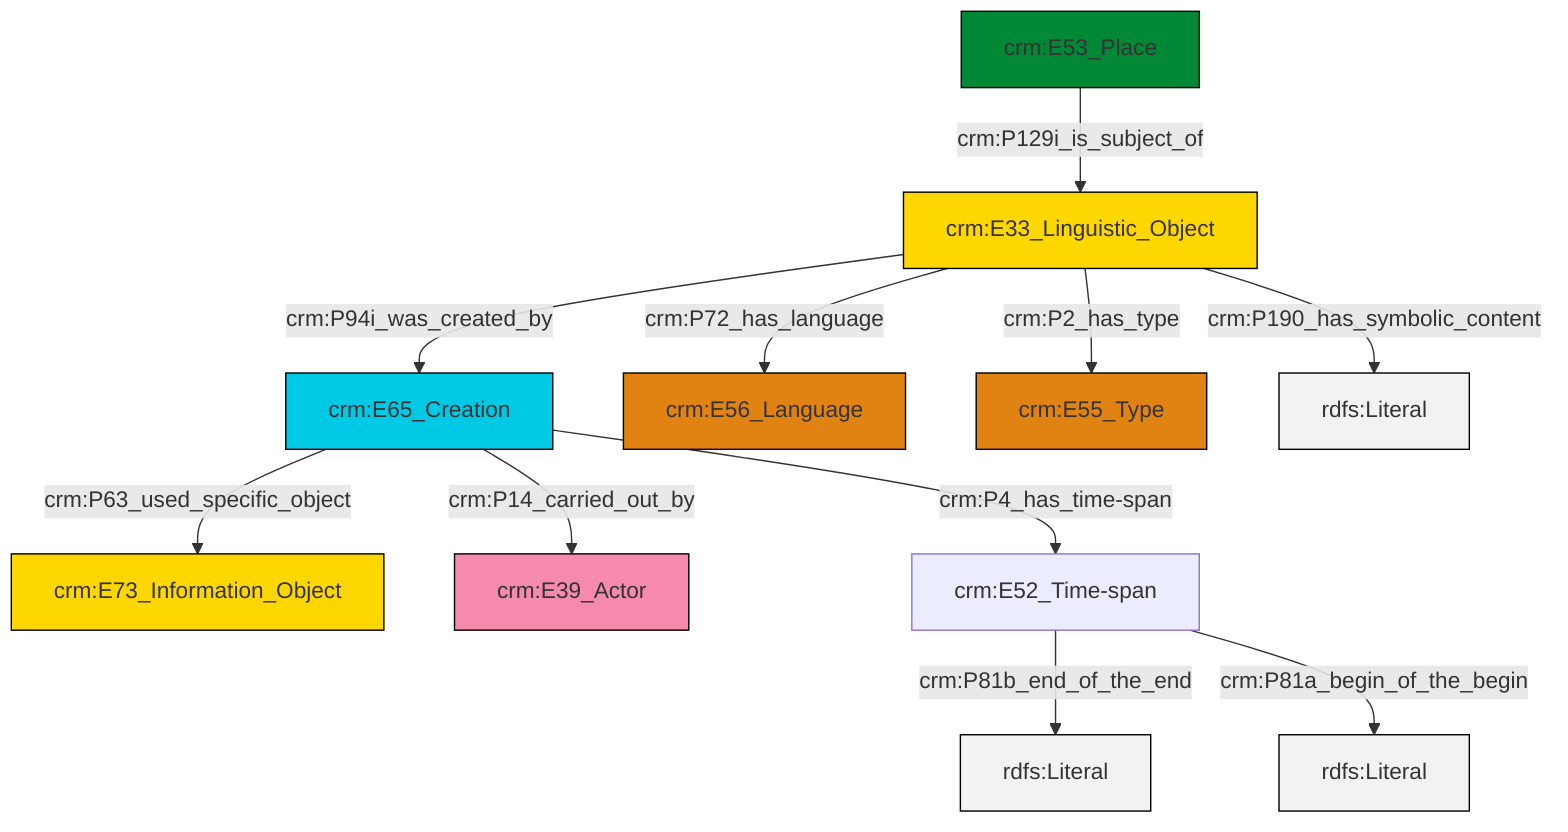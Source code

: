 graph TD
classDef Literal fill:#f2f2f2,stroke:#000000;
classDef CRM_Entity fill:#FFFFFF,stroke:#000000;
classDef Temporal_Entity fill:#00C9E6, stroke:#000000;
classDef Type fill:#E18312, stroke:#000000;
classDef Time-Span fill:#2C9C91, stroke:#000000;
classDef Appellation fill:#FFEB7F, stroke:#000000;
classDef Place fill:#008836, stroke:#000000;
classDef Persistent_Item fill:#B266B2, stroke:#000000;
classDef Conceptual_Object fill:#FFD700, stroke:#000000;
classDef Physical_Thing fill:#D2B48C, stroke:#000000;
classDef Actor fill:#f58aad, stroke:#000000;
classDef PC_Classes fill:#4ce600, stroke:#000000;
classDef Multi fill:#cccccc,stroke:#000000;

2["crm:E65_Creation"]:::Temporal_Entity -->|crm:P14_carried_out_by| 3["crm:E39_Actor"]:::Actor
2["crm:E65_Creation"]:::Temporal_Entity -->|crm:P4_has_time-span| 4["crm:E52_Time-span"]:::Default
5["crm:E33_Linguistic_Object"]:::Conceptual_Object -->|crm:P94i_was_created_by| 2["crm:E65_Creation"]:::Temporal_Entity
5["crm:E33_Linguistic_Object"]:::Conceptual_Object -->|crm:P72_has_language| 6["crm:E56_Language"]:::Type
5["crm:E33_Linguistic_Object"]:::Conceptual_Object -->|crm:P2_has_type| 7["crm:E55_Type"]:::Type
5["crm:E33_Linguistic_Object"]:::Conceptual_Object -->|crm:P190_has_symbolic_content| 12[rdfs:Literal]:::Literal
10["crm:E53_Place"]:::Place -->|crm:P129i_is_subject_of| 5["crm:E33_Linguistic_Object"]:::Conceptual_Object
2["crm:E65_Creation"]:::Temporal_Entity -->|crm:P63_used_specific_object| 0["crm:E73_Information_Object"]:::Conceptual_Object
4["crm:E52_Time-span"]:::Default -->|crm:P81b_end_of_the_end| 16[rdfs:Literal]:::Literal
4["crm:E52_Time-span"]:::Default -->|crm:P81a_begin_of_the_begin| 18[rdfs:Literal]:::Literal